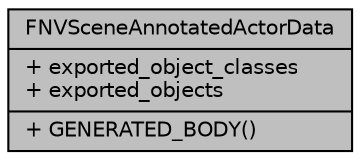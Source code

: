 digraph "FNVSceneAnnotatedActorData"
{
  edge [fontname="Helvetica",fontsize="10",labelfontname="Helvetica",labelfontsize="10"];
  node [fontname="Helvetica",fontsize="10",shape=record];
  Node1 [label="{FNVSceneAnnotatedActorData\n|+ exported_object_classes\l+ exported_objects\l|+ GENERATED_BODY()\l}",height=0.2,width=0.4,color="black", fillcolor="grey75", style="filled", fontcolor="black"];
}

